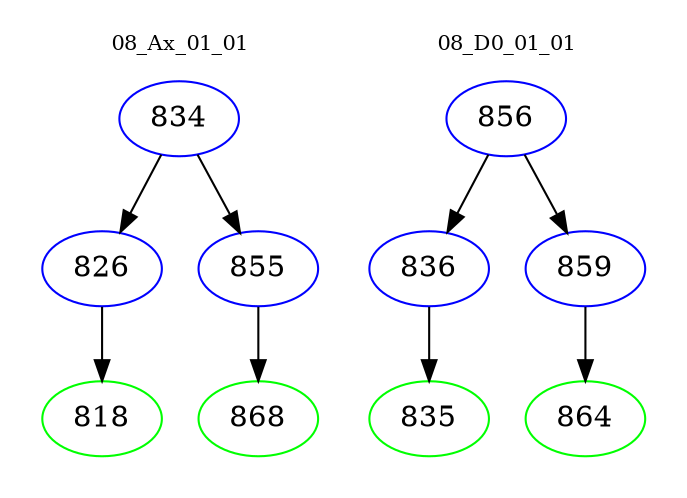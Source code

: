 digraph{
subgraph cluster_0 {
color = white
label = "08_Ax_01_01";
fontsize=10;
T0_834 [label="834", color="blue"]
T0_834 -> T0_826 [color="black"]
T0_826 [label="826", color="blue"]
T0_826 -> T0_818 [color="black"]
T0_818 [label="818", color="green"]
T0_834 -> T0_855 [color="black"]
T0_855 [label="855", color="blue"]
T0_855 -> T0_868 [color="black"]
T0_868 [label="868", color="green"]
}
subgraph cluster_1 {
color = white
label = "08_D0_01_01";
fontsize=10;
T1_856 [label="856", color="blue"]
T1_856 -> T1_836 [color="black"]
T1_836 [label="836", color="blue"]
T1_836 -> T1_835 [color="black"]
T1_835 [label="835", color="green"]
T1_856 -> T1_859 [color="black"]
T1_859 [label="859", color="blue"]
T1_859 -> T1_864 [color="black"]
T1_864 [label="864", color="green"]
}
}

